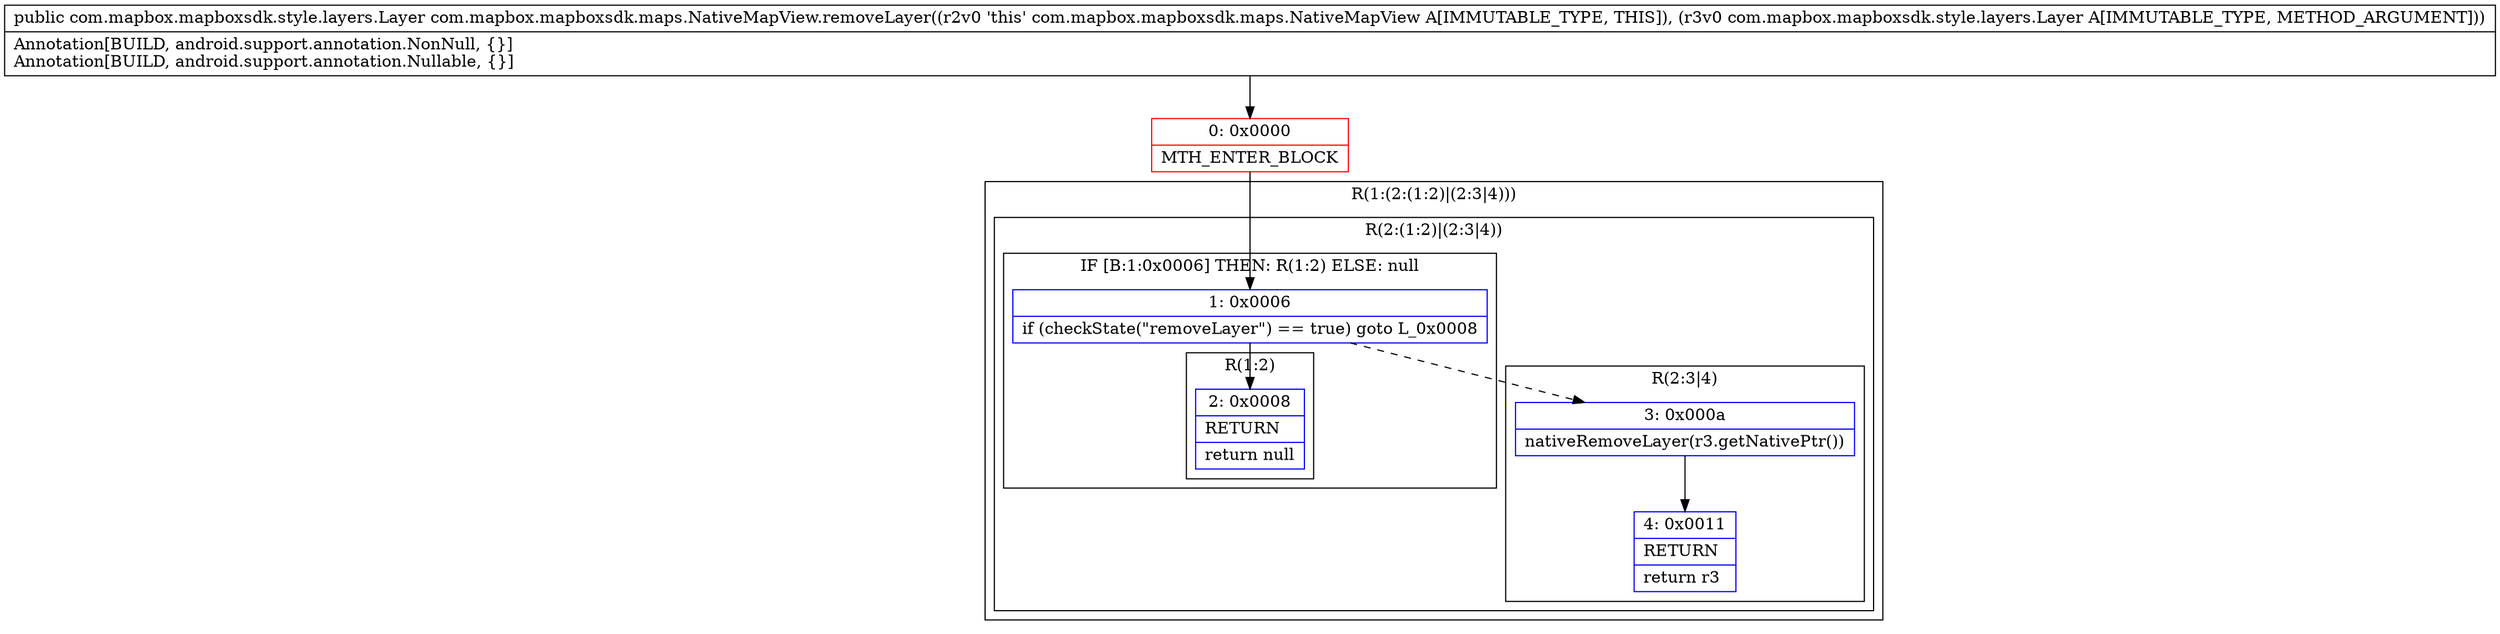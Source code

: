digraph "CFG forcom.mapbox.mapboxsdk.maps.NativeMapView.removeLayer(Lcom\/mapbox\/mapboxsdk\/style\/layers\/Layer;)Lcom\/mapbox\/mapboxsdk\/style\/layers\/Layer;" {
subgraph cluster_Region_1076726603 {
label = "R(1:(2:(1:2)|(2:3|4)))";
node [shape=record,color=blue];
subgraph cluster_Region_1353934616 {
label = "R(2:(1:2)|(2:3|4))";
node [shape=record,color=blue];
subgraph cluster_IfRegion_1587386157 {
label = "IF [B:1:0x0006] THEN: R(1:2) ELSE: null";
node [shape=record,color=blue];
Node_1 [shape=record,label="{1\:\ 0x0006|if (checkState(\"removeLayer\") == true) goto L_0x0008\l}"];
subgraph cluster_Region_934689341 {
label = "R(1:2)";
node [shape=record,color=blue];
Node_2 [shape=record,label="{2\:\ 0x0008|RETURN\l|return null\l}"];
}
}
subgraph cluster_Region_468551763 {
label = "R(2:3|4)";
node [shape=record,color=blue];
Node_3 [shape=record,label="{3\:\ 0x000a|nativeRemoveLayer(r3.getNativePtr())\l}"];
Node_4 [shape=record,label="{4\:\ 0x0011|RETURN\l|return r3\l}"];
}
}
}
Node_0 [shape=record,color=red,label="{0\:\ 0x0000|MTH_ENTER_BLOCK\l}"];
MethodNode[shape=record,label="{public com.mapbox.mapboxsdk.style.layers.Layer com.mapbox.mapboxsdk.maps.NativeMapView.removeLayer((r2v0 'this' com.mapbox.mapboxsdk.maps.NativeMapView A[IMMUTABLE_TYPE, THIS]), (r3v0 com.mapbox.mapboxsdk.style.layers.Layer A[IMMUTABLE_TYPE, METHOD_ARGUMENT]))  | Annotation[BUILD, android.support.annotation.NonNull, \{\}]\lAnnotation[BUILD, android.support.annotation.Nullable, \{\}]\l}"];
MethodNode -> Node_0;
Node_1 -> Node_2;
Node_1 -> Node_3[style=dashed];
Node_3 -> Node_4;
Node_0 -> Node_1;
}

